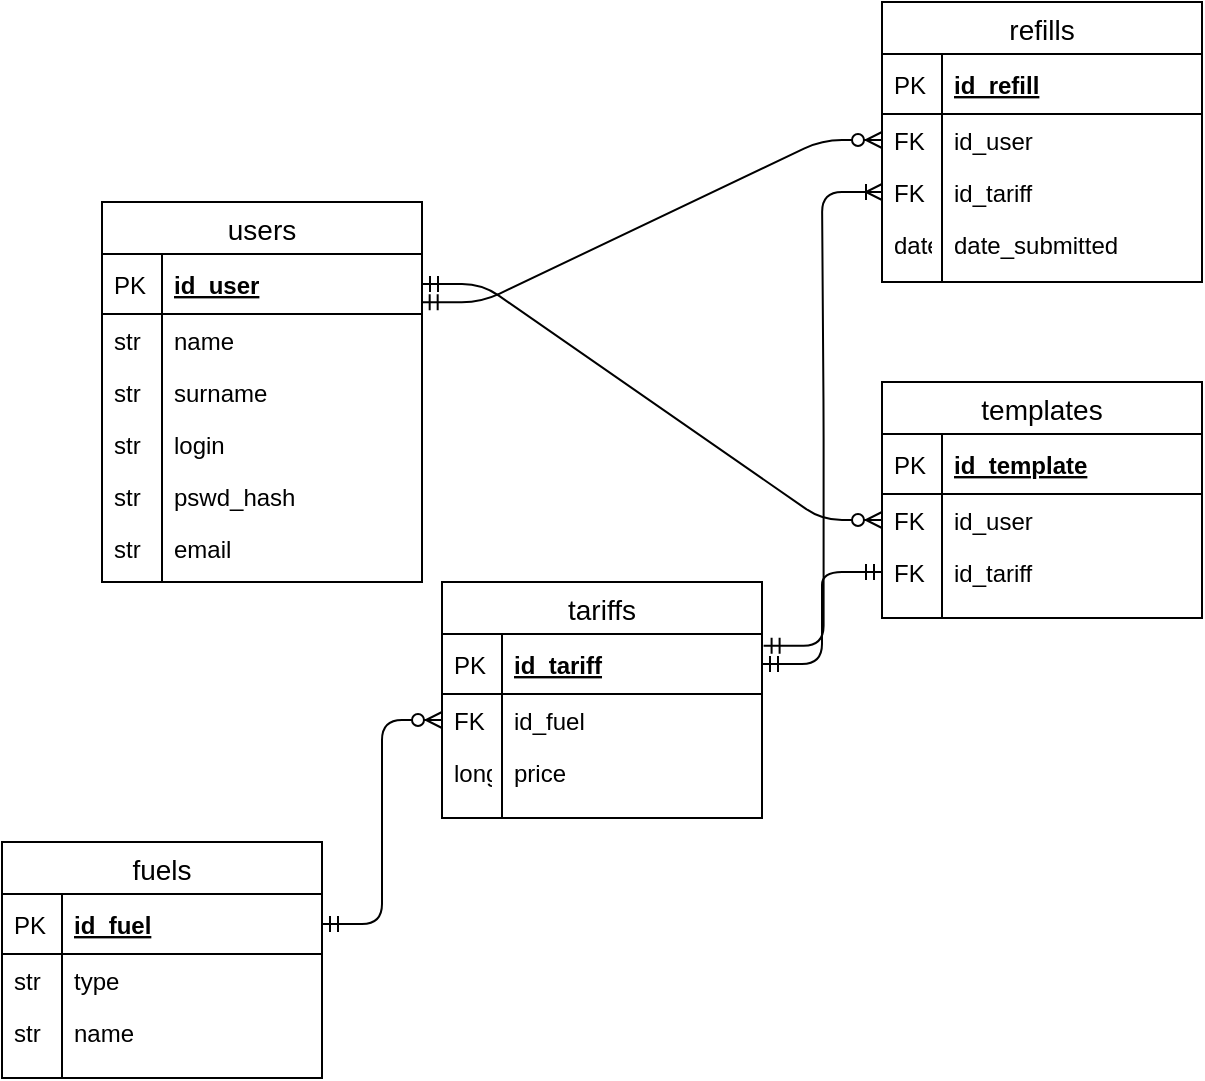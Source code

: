 <mxfile version="12.9.14" type="google"><diagram id="vwBbhdeIBCX8UftndjSJ" name="Page-1"><mxGraphModel dx="1248" dy="706" grid="1" gridSize="10" guides="1" tooltips="1" connect="1" arrows="1" fold="1" page="1" pageScale="1" pageWidth="850" pageHeight="1100" math="0" shadow="0"><root><mxCell id="0"/><mxCell id="1" parent="0"/><mxCell id="5tQZDW8Liki3QJyhtoK7-1" value="users" style="swimlane;fontStyle=0;childLayout=stackLayout;horizontal=1;startSize=26;horizontalStack=0;resizeParent=1;resizeParentMax=0;resizeLast=0;collapsible=1;marginBottom=0;align=center;fontSize=14;" parent="1" vertex="1"><mxGeometry x="180" y="350" width="160" height="190" as="geometry"/></mxCell><mxCell id="5tQZDW8Liki3QJyhtoK7-2" value="id_user" style="shape=partialRectangle;top=0;left=0;right=0;bottom=1;align=left;verticalAlign=middle;fillColor=none;spacingLeft=34;spacingRight=4;overflow=hidden;rotatable=0;points=[[0,0.5],[1,0.5]];portConstraint=eastwest;dropTarget=0;fontStyle=5;fontSize=12;" parent="5tQZDW8Liki3QJyhtoK7-1" vertex="1"><mxGeometry y="26" width="160" height="30" as="geometry"/></mxCell><mxCell id="5tQZDW8Liki3QJyhtoK7-3" value="PK" style="shape=partialRectangle;top=0;left=0;bottom=0;fillColor=none;align=left;verticalAlign=middle;spacingLeft=4;spacingRight=4;overflow=hidden;rotatable=0;points=[];portConstraint=eastwest;part=1;fontSize=12;" parent="5tQZDW8Liki3QJyhtoK7-2" vertex="1" connectable="0"><mxGeometry width="30" height="30" as="geometry"/></mxCell><mxCell id="5tQZDW8Liki3QJyhtoK7-4" value="name" style="shape=partialRectangle;top=0;left=0;right=0;bottom=0;align=left;verticalAlign=top;fillColor=none;spacingLeft=34;spacingRight=4;overflow=hidden;rotatable=0;points=[[0,0.5],[1,0.5]];portConstraint=eastwest;dropTarget=0;fontSize=12;" parent="5tQZDW8Liki3QJyhtoK7-1" vertex="1"><mxGeometry y="56" width="160" height="26" as="geometry"/></mxCell><mxCell id="5tQZDW8Liki3QJyhtoK7-5" value="str" style="shape=partialRectangle;top=0;left=0;bottom=0;fillColor=none;align=left;verticalAlign=top;spacingLeft=4;spacingRight=4;overflow=hidden;rotatable=0;points=[];portConstraint=eastwest;part=1;fontSize=12;" parent="5tQZDW8Liki3QJyhtoK7-4" vertex="1" connectable="0"><mxGeometry width="30" height="26" as="geometry"/></mxCell><mxCell id="5tQZDW8Liki3QJyhtoK7-6" value="surname" style="shape=partialRectangle;top=0;left=0;right=0;bottom=0;align=left;verticalAlign=top;fillColor=none;spacingLeft=34;spacingRight=4;overflow=hidden;rotatable=0;points=[[0,0.5],[1,0.5]];portConstraint=eastwest;dropTarget=0;fontSize=12;" parent="5tQZDW8Liki3QJyhtoK7-1" vertex="1"><mxGeometry y="82" width="160" height="26" as="geometry"/></mxCell><mxCell id="5tQZDW8Liki3QJyhtoK7-7" value="str" style="shape=partialRectangle;top=0;left=0;bottom=0;fillColor=none;align=left;verticalAlign=top;spacingLeft=4;spacingRight=4;overflow=hidden;rotatable=0;points=[];portConstraint=eastwest;part=1;fontSize=12;" parent="5tQZDW8Liki3QJyhtoK7-6" vertex="1" connectable="0"><mxGeometry width="30" height="26" as="geometry"/></mxCell><mxCell id="5tQZDW8Liki3QJyhtoK7-8" value="login" style="shape=partialRectangle;top=0;left=0;right=0;bottom=0;align=left;verticalAlign=top;fillColor=none;spacingLeft=34;spacingRight=4;overflow=hidden;rotatable=0;points=[[0,0.5],[1,0.5]];portConstraint=eastwest;dropTarget=0;fontSize=12;" parent="5tQZDW8Liki3QJyhtoK7-1" vertex="1"><mxGeometry y="108" width="160" height="26" as="geometry"/></mxCell><mxCell id="5tQZDW8Liki3QJyhtoK7-9" value="str" style="shape=partialRectangle;top=0;left=0;bottom=0;fillColor=none;align=left;verticalAlign=top;spacingLeft=4;spacingRight=4;overflow=hidden;rotatable=0;points=[];portConstraint=eastwest;part=1;fontSize=12;" parent="5tQZDW8Liki3QJyhtoK7-8" vertex="1" connectable="0"><mxGeometry width="30" height="26" as="geometry"/></mxCell><mxCell id="5tQZDW8Liki3QJyhtoK7-14" value="pswd_hash" style="shape=partialRectangle;top=0;left=0;right=0;bottom=0;align=left;verticalAlign=top;fillColor=none;spacingLeft=34;spacingRight=4;overflow=hidden;rotatable=0;points=[[0,0.5],[1,0.5]];portConstraint=eastwest;dropTarget=0;fontSize=12;" parent="5tQZDW8Liki3QJyhtoK7-1" vertex="1"><mxGeometry y="134" width="160" height="26" as="geometry"/></mxCell><mxCell id="5tQZDW8Liki3QJyhtoK7-15" value="str" style="shape=partialRectangle;top=0;left=0;bottom=0;fillColor=none;align=left;verticalAlign=top;spacingLeft=4;spacingRight=4;overflow=hidden;rotatable=0;points=[];portConstraint=eastwest;part=1;fontSize=12;" parent="5tQZDW8Liki3QJyhtoK7-14" vertex="1" connectable="0"><mxGeometry width="30" height="26" as="geometry"/></mxCell><mxCell id="5tQZDW8Liki3QJyhtoK7-16" value="email" style="shape=partialRectangle;top=0;left=0;right=0;bottom=0;align=left;verticalAlign=top;fillColor=none;spacingLeft=34;spacingRight=4;overflow=hidden;rotatable=0;points=[[0,0.5],[1,0.5]];portConstraint=eastwest;dropTarget=0;fontSize=12;" parent="5tQZDW8Liki3QJyhtoK7-1" vertex="1"><mxGeometry y="160" width="160" height="26" as="geometry"/></mxCell><mxCell id="5tQZDW8Liki3QJyhtoK7-17" value="str" style="shape=partialRectangle;top=0;left=0;bottom=0;fillColor=none;align=left;verticalAlign=top;spacingLeft=4;spacingRight=4;overflow=hidden;rotatable=0;points=[];portConstraint=eastwest;part=1;fontSize=12;" parent="5tQZDW8Liki3QJyhtoK7-16" vertex="1" connectable="0"><mxGeometry width="30" height="26" as="geometry"/></mxCell><mxCell id="5tQZDW8Liki3QJyhtoK7-10" value="" style="shape=partialRectangle;top=0;left=0;right=0;bottom=0;align=left;verticalAlign=top;fillColor=none;spacingLeft=34;spacingRight=4;overflow=hidden;rotatable=0;points=[[0,0.5],[1,0.5]];portConstraint=eastwest;dropTarget=0;fontSize=12;" parent="5tQZDW8Liki3QJyhtoK7-1" vertex="1"><mxGeometry y="186" width="160" height="4" as="geometry"/></mxCell><mxCell id="5tQZDW8Liki3QJyhtoK7-11" value="" style="shape=partialRectangle;top=0;left=0;bottom=0;fillColor=none;align=left;verticalAlign=top;spacingLeft=4;spacingRight=4;overflow=hidden;rotatable=0;points=[];portConstraint=eastwest;part=1;fontSize=12;" parent="5tQZDW8Liki3QJyhtoK7-10" vertex="1" connectable="0"><mxGeometry width="30" height="4" as="geometry"/></mxCell><mxCell id="5tQZDW8Liki3QJyhtoK7-49" value="refills" style="swimlane;fontStyle=0;childLayout=stackLayout;horizontal=1;startSize=26;horizontalStack=0;resizeParent=1;resizeParentMax=0;resizeLast=0;collapsible=1;marginBottom=0;align=center;fontSize=14;" parent="1" vertex="1"><mxGeometry x="570" y="250" width="160" height="140" as="geometry"/></mxCell><mxCell id="5tQZDW8Liki3QJyhtoK7-50" value="id_refill" style="shape=partialRectangle;top=0;left=0;right=0;bottom=1;align=left;verticalAlign=middle;fillColor=none;spacingLeft=34;spacingRight=4;overflow=hidden;rotatable=0;points=[[0,0.5],[1,0.5]];portConstraint=eastwest;dropTarget=0;fontStyle=5;fontSize=12;" parent="5tQZDW8Liki3QJyhtoK7-49" vertex="1"><mxGeometry y="26" width="160" height="30" as="geometry"/></mxCell><mxCell id="5tQZDW8Liki3QJyhtoK7-51" value="PK" style="shape=partialRectangle;top=0;left=0;bottom=0;fillColor=none;align=left;verticalAlign=middle;spacingLeft=4;spacingRight=4;overflow=hidden;rotatable=0;points=[];portConstraint=eastwest;part=1;fontSize=12;" parent="5tQZDW8Liki3QJyhtoK7-50" vertex="1" connectable="0"><mxGeometry width="30" height="30" as="geometry"/></mxCell><mxCell id="5tQZDW8Liki3QJyhtoK7-52" value="id_user" style="shape=partialRectangle;top=0;left=0;right=0;bottom=0;align=left;verticalAlign=top;fillColor=none;spacingLeft=34;spacingRight=4;overflow=hidden;rotatable=0;points=[[0,0.5],[1,0.5]];portConstraint=eastwest;dropTarget=0;fontSize=12;" parent="5tQZDW8Liki3QJyhtoK7-49" vertex="1"><mxGeometry y="56" width="160" height="26" as="geometry"/></mxCell><mxCell id="5tQZDW8Liki3QJyhtoK7-53" value="FK" style="shape=partialRectangle;top=0;left=0;bottom=0;fillColor=none;align=left;verticalAlign=top;spacingLeft=4;spacingRight=4;overflow=hidden;rotatable=0;points=[];portConstraint=eastwest;part=1;fontSize=12;" parent="5tQZDW8Liki3QJyhtoK7-52" vertex="1" connectable="0"><mxGeometry width="30" height="26" as="geometry"/></mxCell><mxCell id="5tQZDW8Liki3QJyhtoK7-54" value="id_tariff" style="shape=partialRectangle;top=0;left=0;right=0;bottom=0;align=left;verticalAlign=top;fillColor=none;spacingLeft=34;spacingRight=4;overflow=hidden;rotatable=0;points=[[0,0.5],[1,0.5]];portConstraint=eastwest;dropTarget=0;fontSize=12;" parent="5tQZDW8Liki3QJyhtoK7-49" vertex="1"><mxGeometry y="82" width="160" height="26" as="geometry"/></mxCell><mxCell id="5tQZDW8Liki3QJyhtoK7-55" value="FK" style="shape=partialRectangle;top=0;left=0;bottom=0;fillColor=none;align=left;verticalAlign=top;spacingLeft=4;spacingRight=4;overflow=hidden;rotatable=0;points=[];portConstraint=eastwest;part=1;fontSize=12;" parent="5tQZDW8Liki3QJyhtoK7-54" vertex="1" connectable="0"><mxGeometry width="30" height="26" as="geometry"/></mxCell><mxCell id="5tQZDW8Liki3QJyhtoK7-63" value="date_submitted" style="shape=partialRectangle;top=0;left=0;right=0;bottom=0;align=left;verticalAlign=top;fillColor=none;spacingLeft=34;spacingRight=4;overflow=hidden;rotatable=0;points=[[0,0.5],[1,0.5]];portConstraint=eastwest;dropTarget=0;fontSize=12;" parent="5tQZDW8Liki3QJyhtoK7-49" vertex="1"><mxGeometry y="108" width="160" height="26" as="geometry"/></mxCell><mxCell id="5tQZDW8Liki3QJyhtoK7-64" value="date" style="shape=partialRectangle;top=0;left=0;bottom=0;fillColor=none;align=left;verticalAlign=top;spacingLeft=4;spacingRight=4;overflow=hidden;rotatable=0;points=[];portConstraint=eastwest;part=1;fontSize=12;" parent="5tQZDW8Liki3QJyhtoK7-63" vertex="1" connectable="0"><mxGeometry width="30" height="26" as="geometry"/></mxCell><mxCell id="5tQZDW8Liki3QJyhtoK7-56" value="" style="shape=partialRectangle;top=0;left=0;right=0;bottom=0;align=left;verticalAlign=top;fillColor=none;spacingLeft=34;spacingRight=4;overflow=hidden;rotatable=0;points=[[0,0.5],[1,0.5]];portConstraint=eastwest;dropTarget=0;fontSize=12;" parent="5tQZDW8Liki3QJyhtoK7-49" vertex="1"><mxGeometry y="134" width="160" height="6" as="geometry"/></mxCell><mxCell id="5tQZDW8Liki3QJyhtoK7-57" value="" style="shape=partialRectangle;top=0;left=0;bottom=0;fillColor=none;align=left;verticalAlign=top;spacingLeft=4;spacingRight=4;overflow=hidden;rotatable=0;points=[];portConstraint=eastwest;part=1;fontSize=12;" parent="5tQZDW8Liki3QJyhtoK7-56" vertex="1" connectable="0"><mxGeometry width="30" height="6" as="geometry"/></mxCell><mxCell id="5tQZDW8Liki3QJyhtoK7-58" value="" style="edgeStyle=entityRelationEdgeStyle;fontSize=12;html=1;endArrow=ERzeroToMany;startArrow=ERmandOne;exitX=1;exitY=0.5;exitDx=0;exitDy=0;entryX=0;entryY=0.5;entryDx=0;entryDy=0;" parent="1" source="5tQZDW8Liki3QJyhtoK7-2" target="5tQZDW8Liki3QJyhtoK7-21" edge="1"><mxGeometry width="100" height="100" relative="1" as="geometry"><mxPoint x="370" y="590" as="sourcePoint"/><mxPoint x="470" y="490" as="targetPoint"/></mxGeometry></mxCell><mxCell id="5tQZDW8Liki3QJyhtoK7-59" value="" style="edgeStyle=entityRelationEdgeStyle;fontSize=12;html=1;endArrow=ERzeroToMany;startArrow=ERmandOne;exitX=0.999;exitY=0.803;exitDx=0;exitDy=0;entryX=0;entryY=0.5;entryDx=0;entryDy=0;exitPerimeter=0;" parent="1" source="5tQZDW8Liki3QJyhtoK7-2" target="5tQZDW8Liki3QJyhtoK7-52" edge="1"><mxGeometry width="100" height="100" relative="1" as="geometry"><mxPoint x="350" y="401" as="sourcePoint"/><mxPoint x="580" y="489" as="targetPoint"/></mxGeometry></mxCell><mxCell id="5tQZDW8Liki3QJyhtoK7-61" value="" style="edgeStyle=entityRelationEdgeStyle;fontSize=12;html=1;endArrow=ERoneToMany;startArrow=ERmandOne;entryX=0;entryY=0.5;entryDx=0;entryDy=0;exitX=1.005;exitY=0.197;exitDx=0;exitDy=0;exitPerimeter=0;" parent="1" source="5tQZDW8Liki3QJyhtoK7-30" target="5tQZDW8Liki3QJyhtoK7-54" edge="1"><mxGeometry width="100" height="100" relative="1" as="geometry"><mxPoint x="510" y="631" as="sourcePoint"/><mxPoint x="470" y="490" as="targetPoint"/></mxGeometry></mxCell><mxCell id="5tQZDW8Liki3QJyhtoK7-29" value="tariffs" style="swimlane;fontStyle=0;childLayout=stackLayout;horizontal=1;startSize=26;horizontalStack=0;resizeParent=1;resizeParentMax=0;resizeLast=0;collapsible=1;marginBottom=0;align=center;fontSize=14;" parent="1" vertex="1"><mxGeometry x="350" y="540" width="160" height="118" as="geometry"/></mxCell><mxCell id="5tQZDW8Liki3QJyhtoK7-30" value="id_tariff" style="shape=partialRectangle;top=0;left=0;right=0;bottom=1;align=left;verticalAlign=middle;fillColor=none;spacingLeft=34;spacingRight=4;overflow=hidden;rotatable=0;points=[[0,0.5],[1,0.5]];portConstraint=eastwest;dropTarget=0;fontStyle=5;fontSize=12;" parent="5tQZDW8Liki3QJyhtoK7-29" vertex="1"><mxGeometry y="26" width="160" height="30" as="geometry"/></mxCell><mxCell id="5tQZDW8Liki3QJyhtoK7-31" value="PK" style="shape=partialRectangle;top=0;left=0;bottom=0;fillColor=none;align=left;verticalAlign=middle;spacingLeft=4;spacingRight=4;overflow=hidden;rotatable=0;points=[];portConstraint=eastwest;part=1;fontSize=12;" parent="5tQZDW8Liki3QJyhtoK7-30" vertex="1" connectable="0"><mxGeometry width="30" height="30" as="geometry"/></mxCell><mxCell id="5tQZDW8Liki3QJyhtoK7-32" value="id_fuel" style="shape=partialRectangle;top=0;left=0;right=0;bottom=0;align=left;verticalAlign=top;fillColor=none;spacingLeft=34;spacingRight=4;overflow=hidden;rotatable=0;points=[[0,0.5],[1,0.5]];portConstraint=eastwest;dropTarget=0;fontSize=12;" parent="5tQZDW8Liki3QJyhtoK7-29" vertex="1"><mxGeometry y="56" width="160" height="26" as="geometry"/></mxCell><mxCell id="5tQZDW8Liki3QJyhtoK7-33" value="FK" style="shape=partialRectangle;top=0;left=0;bottom=0;fillColor=none;align=left;verticalAlign=top;spacingLeft=4;spacingRight=4;overflow=hidden;rotatable=0;points=[];portConstraint=eastwest;part=1;fontSize=12;" parent="5tQZDW8Liki3QJyhtoK7-32" vertex="1" connectable="0"><mxGeometry width="30" height="26" as="geometry"/></mxCell><mxCell id="5tQZDW8Liki3QJyhtoK7-34" value="price" style="shape=partialRectangle;top=0;left=0;right=0;bottom=0;align=left;verticalAlign=top;fillColor=none;spacingLeft=34;spacingRight=4;overflow=hidden;rotatable=0;points=[[0,0.5],[1,0.5]];portConstraint=eastwest;dropTarget=0;fontSize=12;" parent="5tQZDW8Liki3QJyhtoK7-29" vertex="1"><mxGeometry y="82" width="160" height="26" as="geometry"/></mxCell><mxCell id="5tQZDW8Liki3QJyhtoK7-35" value="long" style="shape=partialRectangle;top=0;left=0;bottom=0;fillColor=none;align=left;verticalAlign=top;spacingLeft=4;spacingRight=4;overflow=hidden;rotatable=0;points=[];portConstraint=eastwest;part=1;fontSize=12;" parent="5tQZDW8Liki3QJyhtoK7-34" vertex="1" connectable="0"><mxGeometry width="30" height="26" as="geometry"/></mxCell><mxCell id="5tQZDW8Liki3QJyhtoK7-38" value="" style="shape=partialRectangle;top=0;left=0;right=0;bottom=0;align=left;verticalAlign=top;fillColor=none;spacingLeft=34;spacingRight=4;overflow=hidden;rotatable=0;points=[[0,0.5],[1,0.5]];portConstraint=eastwest;dropTarget=0;fontSize=12;" parent="5tQZDW8Liki3QJyhtoK7-29" vertex="1"><mxGeometry y="108" width="160" height="10" as="geometry"/></mxCell><mxCell id="5tQZDW8Liki3QJyhtoK7-39" value="" style="shape=partialRectangle;top=0;left=0;bottom=0;fillColor=none;align=left;verticalAlign=top;spacingLeft=4;spacingRight=4;overflow=hidden;rotatable=0;points=[];portConstraint=eastwest;part=1;fontSize=12;" parent="5tQZDW8Liki3QJyhtoK7-38" vertex="1" connectable="0"><mxGeometry width="30" height="10" as="geometry"/></mxCell><mxCell id="5tQZDW8Liki3QJyhtoK7-40" value="fuels" style="swimlane;fontStyle=0;childLayout=stackLayout;horizontal=1;startSize=26;horizontalStack=0;resizeParent=1;resizeParentMax=0;resizeLast=0;collapsible=1;marginBottom=0;align=center;fontSize=14;" parent="1" vertex="1"><mxGeometry x="130" y="670" width="160" height="118" as="geometry"/></mxCell><mxCell id="5tQZDW8Liki3QJyhtoK7-41" value="id_fuel" style="shape=partialRectangle;top=0;left=0;right=0;bottom=1;align=left;verticalAlign=middle;fillColor=none;spacingLeft=34;spacingRight=4;overflow=hidden;rotatable=0;points=[[0,0.5],[1,0.5]];portConstraint=eastwest;dropTarget=0;fontStyle=5;fontSize=12;" parent="5tQZDW8Liki3QJyhtoK7-40" vertex="1"><mxGeometry y="26" width="160" height="30" as="geometry"/></mxCell><mxCell id="5tQZDW8Liki3QJyhtoK7-42" value="PK" style="shape=partialRectangle;top=0;left=0;bottom=0;fillColor=none;align=left;verticalAlign=middle;spacingLeft=4;spacingRight=4;overflow=hidden;rotatable=0;points=[];portConstraint=eastwest;part=1;fontSize=12;" parent="5tQZDW8Liki3QJyhtoK7-41" vertex="1" connectable="0"><mxGeometry width="30" height="30" as="geometry"/></mxCell><mxCell id="5tQZDW8Liki3QJyhtoK7-43" value="type" style="shape=partialRectangle;top=0;left=0;right=0;bottom=0;align=left;verticalAlign=top;fillColor=none;spacingLeft=34;spacingRight=4;overflow=hidden;rotatable=0;points=[[0,0.5],[1,0.5]];portConstraint=eastwest;dropTarget=0;fontSize=12;" parent="5tQZDW8Liki3QJyhtoK7-40" vertex="1"><mxGeometry y="56" width="160" height="26" as="geometry"/></mxCell><mxCell id="5tQZDW8Liki3QJyhtoK7-44" value="str" style="shape=partialRectangle;top=0;left=0;bottom=0;fillColor=none;align=left;verticalAlign=top;spacingLeft=4;spacingRight=4;overflow=hidden;rotatable=0;points=[];portConstraint=eastwest;part=1;fontSize=12;" parent="5tQZDW8Liki3QJyhtoK7-43" vertex="1" connectable="0"><mxGeometry width="30" height="26" as="geometry"/></mxCell><mxCell id="5tQZDW8Liki3QJyhtoK7-45" value="name" style="shape=partialRectangle;top=0;left=0;right=0;bottom=0;align=left;verticalAlign=top;fillColor=none;spacingLeft=34;spacingRight=4;overflow=hidden;rotatable=0;points=[[0,0.5],[1,0.5]];portConstraint=eastwest;dropTarget=0;fontSize=12;" parent="5tQZDW8Liki3QJyhtoK7-40" vertex="1"><mxGeometry y="82" width="160" height="26" as="geometry"/></mxCell><mxCell id="5tQZDW8Liki3QJyhtoK7-46" value="str" style="shape=partialRectangle;top=0;left=0;bottom=0;fillColor=none;align=left;verticalAlign=top;spacingLeft=4;spacingRight=4;overflow=hidden;rotatable=0;points=[];portConstraint=eastwest;part=1;fontSize=12;" parent="5tQZDW8Liki3QJyhtoK7-45" vertex="1" connectable="0"><mxGeometry width="30" height="26" as="geometry"/></mxCell><mxCell id="5tQZDW8Liki3QJyhtoK7-47" value="" style="shape=partialRectangle;top=0;left=0;right=0;bottom=0;align=left;verticalAlign=top;fillColor=none;spacingLeft=34;spacingRight=4;overflow=hidden;rotatable=0;points=[[0,0.5],[1,0.5]];portConstraint=eastwest;dropTarget=0;fontSize=12;" parent="5tQZDW8Liki3QJyhtoK7-40" vertex="1"><mxGeometry y="108" width="160" height="10" as="geometry"/></mxCell><mxCell id="5tQZDW8Liki3QJyhtoK7-48" value="" style="shape=partialRectangle;top=0;left=0;bottom=0;fillColor=none;align=left;verticalAlign=top;spacingLeft=4;spacingRight=4;overflow=hidden;rotatable=0;points=[];portConstraint=eastwest;part=1;fontSize=12;" parent="5tQZDW8Liki3QJyhtoK7-47" vertex="1" connectable="0"><mxGeometry width="30" height="10" as="geometry"/></mxCell><mxCell id="5tQZDW8Liki3QJyhtoK7-62" value="" style="edgeStyle=entityRelationEdgeStyle;fontSize=12;html=1;endArrow=ERzeroToMany;startArrow=ERmandOne;entryX=0;entryY=0.5;entryDx=0;entryDy=0;exitX=1;exitY=0.5;exitDx=0;exitDy=0;" parent="1" source="5tQZDW8Liki3QJyhtoK7-41" target="5tQZDW8Liki3QJyhtoK7-32" edge="1"><mxGeometry width="100" height="100" relative="1" as="geometry"><mxPoint x="320" y="710" as="sourcePoint"/><mxPoint x="420" y="610" as="targetPoint"/></mxGeometry></mxCell><mxCell id="5tQZDW8Liki3QJyhtoK7-18" value="templates" style="swimlane;fontStyle=0;childLayout=stackLayout;horizontal=1;startSize=26;horizontalStack=0;resizeParent=1;resizeParentMax=0;resizeLast=0;collapsible=1;marginBottom=0;align=center;fontSize=14;" parent="1" vertex="1"><mxGeometry x="570" y="440" width="160" height="118" as="geometry"/></mxCell><mxCell id="5tQZDW8Liki3QJyhtoK7-19" value="id_template" style="shape=partialRectangle;top=0;left=0;right=0;bottom=1;align=left;verticalAlign=middle;fillColor=none;spacingLeft=34;spacingRight=4;overflow=hidden;rotatable=0;points=[[0,0.5],[1,0.5]];portConstraint=eastwest;dropTarget=0;fontStyle=5;fontSize=12;" parent="5tQZDW8Liki3QJyhtoK7-18" vertex="1"><mxGeometry y="26" width="160" height="30" as="geometry"/></mxCell><mxCell id="5tQZDW8Liki3QJyhtoK7-20" value="PK" style="shape=partialRectangle;top=0;left=0;bottom=0;fillColor=none;align=left;verticalAlign=middle;spacingLeft=4;spacingRight=4;overflow=hidden;rotatable=0;points=[];portConstraint=eastwest;part=1;fontSize=12;" parent="5tQZDW8Liki3QJyhtoK7-19" vertex="1" connectable="0"><mxGeometry width="30" height="30" as="geometry"/></mxCell><mxCell id="5tQZDW8Liki3QJyhtoK7-21" value="id_user" style="shape=partialRectangle;top=0;left=0;right=0;bottom=0;align=left;verticalAlign=top;fillColor=none;spacingLeft=34;spacingRight=4;overflow=hidden;rotatable=0;points=[[0,0.5],[1,0.5]];portConstraint=eastwest;dropTarget=0;fontSize=12;" parent="5tQZDW8Liki3QJyhtoK7-18" vertex="1"><mxGeometry y="56" width="160" height="26" as="geometry"/></mxCell><mxCell id="5tQZDW8Liki3QJyhtoK7-22" value="FK" style="shape=partialRectangle;top=0;left=0;bottom=0;fillColor=none;align=left;verticalAlign=top;spacingLeft=4;spacingRight=4;overflow=hidden;rotatable=0;points=[];portConstraint=eastwest;part=1;fontSize=12;" parent="5tQZDW8Liki3QJyhtoK7-21" vertex="1" connectable="0"><mxGeometry width="30" height="26" as="geometry"/></mxCell><mxCell id="5tQZDW8Liki3QJyhtoK7-23" value="id_tariff" style="shape=partialRectangle;top=0;left=0;right=0;bottom=0;align=left;verticalAlign=top;fillColor=none;spacingLeft=34;spacingRight=4;overflow=hidden;rotatable=0;points=[[0,0.5],[1,0.5]];portConstraint=eastwest;dropTarget=0;fontSize=12;" parent="5tQZDW8Liki3QJyhtoK7-18" vertex="1"><mxGeometry y="82" width="160" height="26" as="geometry"/></mxCell><mxCell id="5tQZDW8Liki3QJyhtoK7-24" value="FK" style="shape=partialRectangle;top=0;left=0;bottom=0;fillColor=none;align=left;verticalAlign=top;spacingLeft=4;spacingRight=4;overflow=hidden;rotatable=0;points=[];portConstraint=eastwest;part=1;fontSize=12;" parent="5tQZDW8Liki3QJyhtoK7-23" vertex="1" connectable="0"><mxGeometry width="30" height="26" as="geometry"/></mxCell><mxCell id="5tQZDW8Liki3QJyhtoK7-27" value="" style="shape=partialRectangle;top=0;left=0;right=0;bottom=0;align=left;verticalAlign=top;fillColor=none;spacingLeft=34;spacingRight=4;overflow=hidden;rotatable=0;points=[[0,0.5],[1,0.5]];portConstraint=eastwest;dropTarget=0;fontSize=12;" parent="5tQZDW8Liki3QJyhtoK7-18" vertex="1"><mxGeometry y="108" width="160" height="10" as="geometry"/></mxCell><mxCell id="5tQZDW8Liki3QJyhtoK7-28" value="" style="shape=partialRectangle;top=0;left=0;bottom=0;fillColor=none;align=left;verticalAlign=top;spacingLeft=4;spacingRight=4;overflow=hidden;rotatable=0;points=[];portConstraint=eastwest;part=1;fontSize=12;" parent="5tQZDW8Liki3QJyhtoK7-27" vertex="1" connectable="0"><mxGeometry width="30" height="10" as="geometry"/></mxCell><mxCell id="TvaAWaFeVHvaFfxTsj3k-1" value="" style="edgeStyle=entityRelationEdgeStyle;fontSize=12;html=1;endArrow=ERmandOne;startArrow=ERmandOne;entryX=0;entryY=0.5;entryDx=0;entryDy=0;exitX=1;exitY=0.5;exitDx=0;exitDy=0;" edge="1" parent="1" source="5tQZDW8Liki3QJyhtoK7-30" target="5tQZDW8Liki3QJyhtoK7-23"><mxGeometry width="100" height="100" relative="1" as="geometry"><mxPoint x="380" y="590" as="sourcePoint"/><mxPoint x="480" y="490" as="targetPoint"/></mxGeometry></mxCell></root></mxGraphModel></diagram></mxfile>